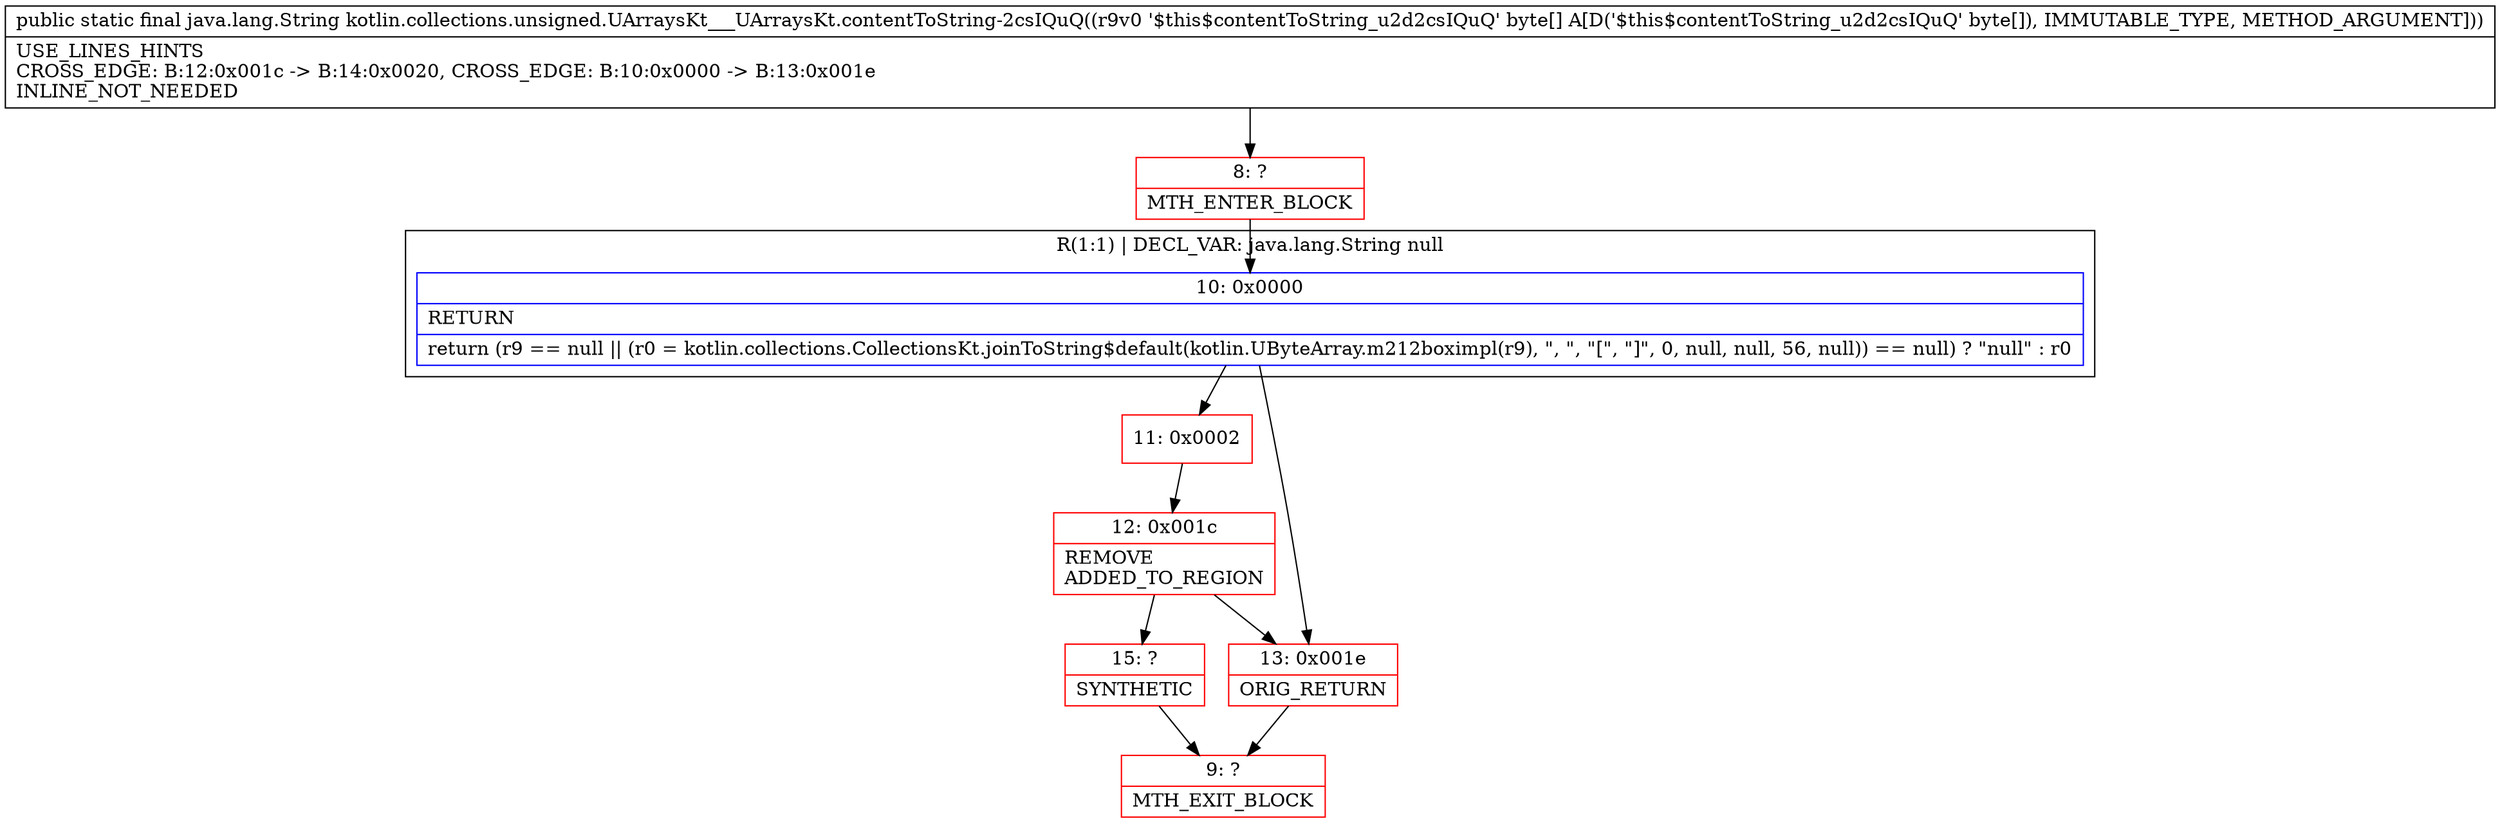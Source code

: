 digraph "CFG forkotlin.collections.unsigned.UArraysKt___UArraysKt.contentToString\-2csIQuQ([B)Ljava\/lang\/String;" {
subgraph cluster_Region_138376923 {
label = "R(1:1) | DECL_VAR: java.lang.String null\l";
node [shape=record,color=blue];
Node_10 [shape=record,label="{10\:\ 0x0000|RETURN\l|return (r9 == null \|\| (r0 = kotlin.collections.CollectionsKt.joinToString$default(kotlin.UByteArray.m212boximpl(r9), \", \", \"[\", \"]\", 0, null, null, 56, null)) == null) ? \"null\" : r0\l}"];
}
Node_8 [shape=record,color=red,label="{8\:\ ?|MTH_ENTER_BLOCK\l}"];
Node_11 [shape=record,color=red,label="{11\:\ 0x0002}"];
Node_12 [shape=record,color=red,label="{12\:\ 0x001c|REMOVE\lADDED_TO_REGION\l}"];
Node_15 [shape=record,color=red,label="{15\:\ ?|SYNTHETIC\l}"];
Node_9 [shape=record,color=red,label="{9\:\ ?|MTH_EXIT_BLOCK\l}"];
Node_13 [shape=record,color=red,label="{13\:\ 0x001e|ORIG_RETURN\l}"];
MethodNode[shape=record,label="{public static final java.lang.String kotlin.collections.unsigned.UArraysKt___UArraysKt.contentToString\-2csIQuQ((r9v0 '$this$contentToString_u2d2csIQuQ' byte[] A[D('$this$contentToString_u2d2csIQuQ' byte[]), IMMUTABLE_TYPE, METHOD_ARGUMENT]))  | USE_LINES_HINTS\lCROSS_EDGE: B:12:0x001c \-\> B:14:0x0020, CROSS_EDGE: B:10:0x0000 \-\> B:13:0x001e\lINLINE_NOT_NEEDED\l}"];
MethodNode -> Node_8;Node_10 -> Node_11;
Node_10 -> Node_13;
Node_8 -> Node_10;
Node_11 -> Node_12;
Node_12 -> Node_13;
Node_12 -> Node_15;
Node_15 -> Node_9;
Node_13 -> Node_9;
}

